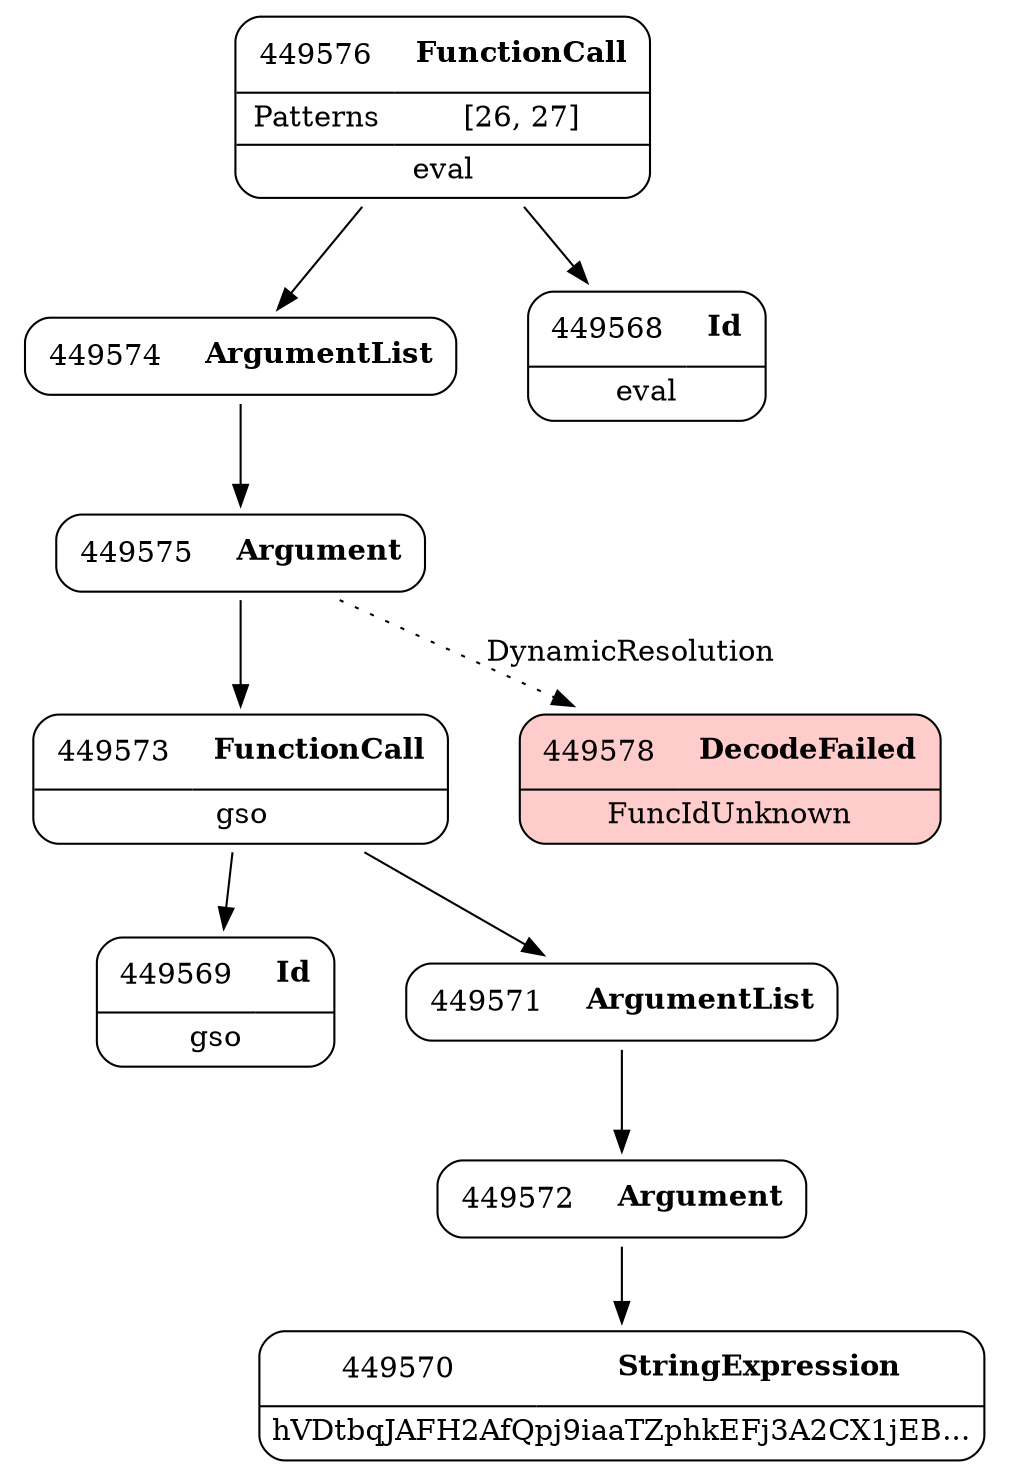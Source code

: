 digraph ast {
node [shape=none];
449574 [label=<<TABLE border='1' cellspacing='0' cellpadding='10' style='rounded' ><TR><TD border='0'>449574</TD><TD border='0'><B>ArgumentList</B></TD></TR></TABLE>>];
449574 -> 449575 [weight=2];
449575 [label=<<TABLE border='1' cellspacing='0' cellpadding='10' style='rounded' ><TR><TD border='0'>449575</TD><TD border='0'><B>Argument</B></TD></TR></TABLE>>];
449575 -> 449573 [weight=2];
449575 -> 449578 [style=dotted,label=DynamicResolution];
449572 [label=<<TABLE border='1' cellspacing='0' cellpadding='10' style='rounded' ><TR><TD border='0'>449572</TD><TD border='0'><B>Argument</B></TD></TR></TABLE>>];
449572 -> 449570 [weight=2];
449573 [label=<<TABLE border='1' cellspacing='0' cellpadding='10' style='rounded' ><TR><TD border='0'>449573</TD><TD border='0'><B>FunctionCall</B></TD></TR><HR/><TR><TD border='0' cellpadding='5' colspan='2'>gso</TD></TR></TABLE>>];
449573 -> 449569 [weight=2];
449573 -> 449571 [weight=2];
449570 [label=<<TABLE border='1' cellspacing='0' cellpadding='10' style='rounded' ><TR><TD border='0'>449570</TD><TD border='0'><B>StringExpression</B></TD></TR><HR/><TR><TD border='0' cellpadding='5' colspan='2'>hVDtbqJAFH2AfQpj9iaaTZphkEFj3A2CX1jEB...</TD></TR></TABLE>>];
449571 [label=<<TABLE border='1' cellspacing='0' cellpadding='10' style='rounded' ><TR><TD border='0'>449571</TD><TD border='0'><B>ArgumentList</B></TD></TR></TABLE>>];
449571 -> 449572 [weight=2];
449568 [label=<<TABLE border='1' cellspacing='0' cellpadding='10' style='rounded' ><TR><TD border='0'>449568</TD><TD border='0'><B>Id</B></TD></TR><HR/><TR><TD border='0' cellpadding='5' colspan='2'>eval</TD></TR></TABLE>>];
449569 [label=<<TABLE border='1' cellspacing='0' cellpadding='10' style='rounded' ><TR><TD border='0'>449569</TD><TD border='0'><B>Id</B></TD></TR><HR/><TR><TD border='0' cellpadding='5' colspan='2'>gso</TD></TR></TABLE>>];
449578 [label=<<TABLE border='1' cellspacing='0' cellpadding='10' style='rounded' bgcolor='#FFCCCC' ><TR><TD border='0'>449578</TD><TD border='0'><B>DecodeFailed</B></TD></TR><HR/><TR><TD border='0' cellpadding='5' colspan='2'>FuncIdUnknown</TD></TR></TABLE>>];
449576 [label=<<TABLE border='1' cellspacing='0' cellpadding='10' style='rounded' ><TR><TD border='0'>449576</TD><TD border='0'><B>FunctionCall</B></TD></TR><HR/><TR><TD border='0' cellpadding='5'>Patterns</TD><TD border='0' cellpadding='5'>[26, 27]</TD></TR><HR/><TR><TD border='0' cellpadding='5' colspan='2'>eval</TD></TR></TABLE>>];
449576 -> 449568 [weight=2];
449576 -> 449574 [weight=2];
}
